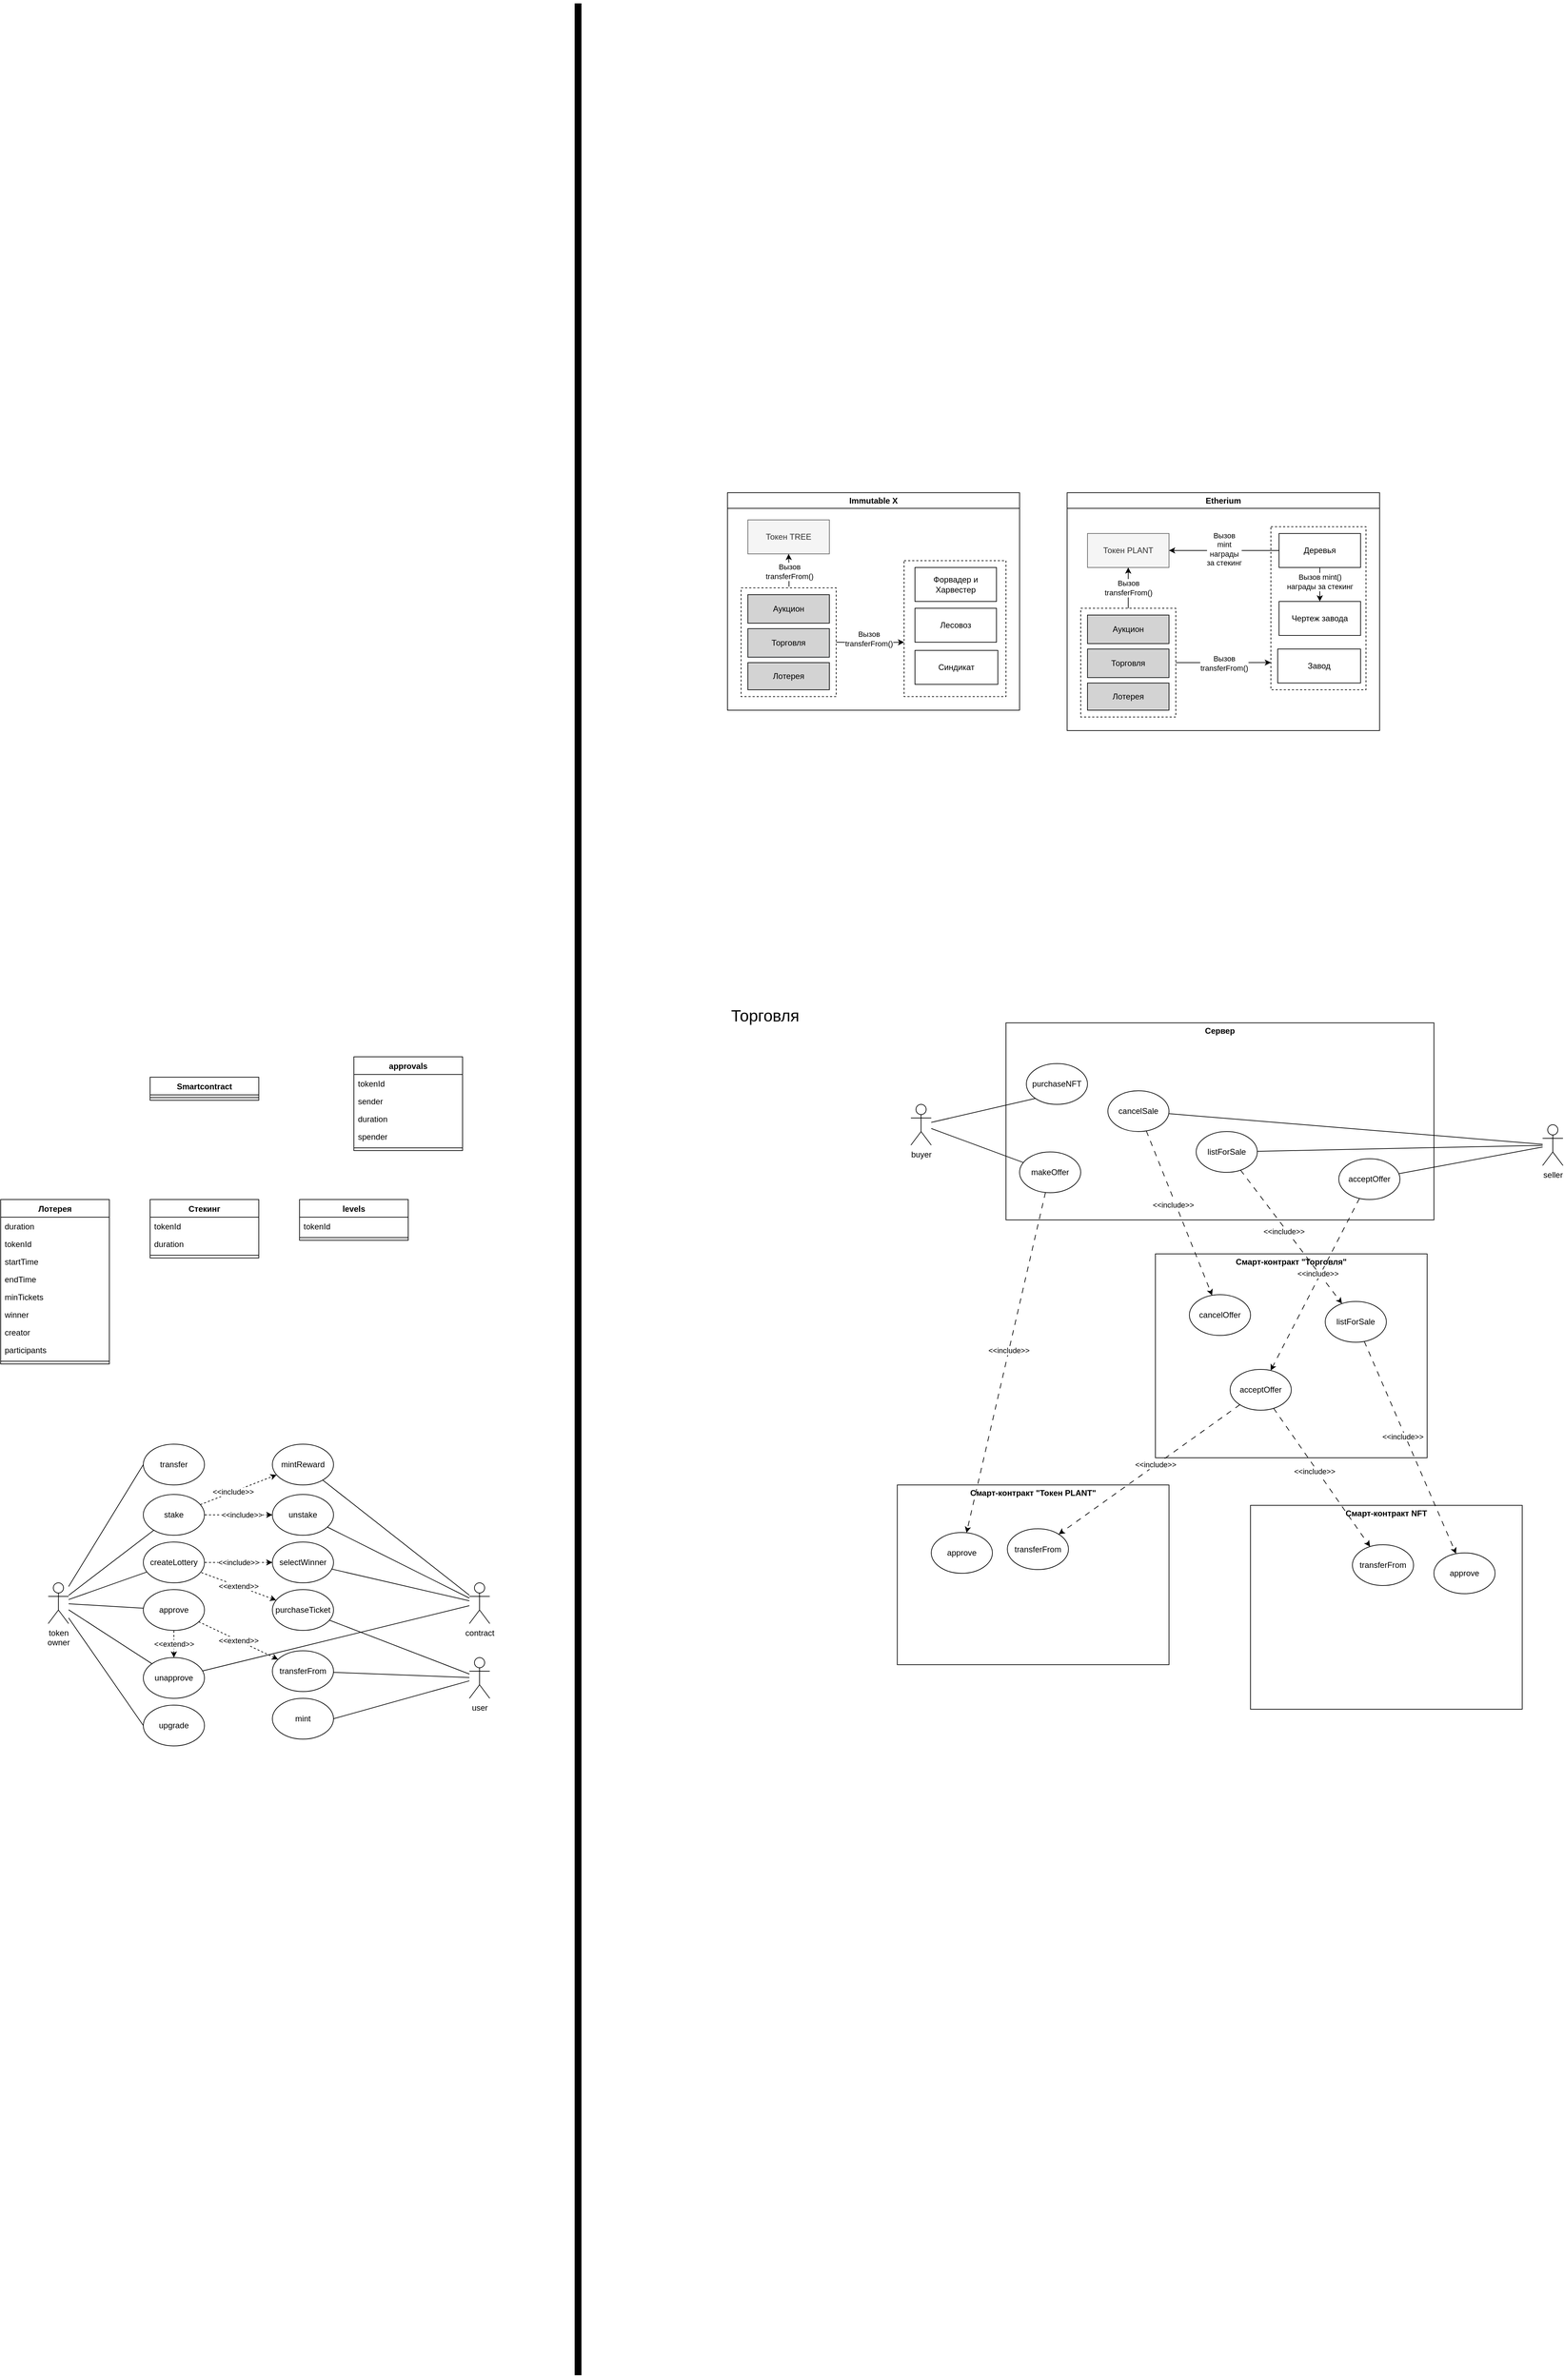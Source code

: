 <mxfile version="21.0.2" type="github">
  <diagram name="Страница 1" id="BOJsoSEfQLmtbxHjsDLz">
    <mxGraphModel dx="2049" dy="1947" grid="1" gridSize="10" guides="1" tooltips="1" connect="1" arrows="1" fold="1" page="0" pageScale="1" pageWidth="1169" pageHeight="827" math="0" shadow="0">
      <root>
        <mxCell id="0" />
        <mxCell id="1" parent="0" />
        <mxCell id="nKu6EM1XER9Ci5rSMsAZ-72" value="Etherium" style="swimlane;whiteSpace=wrap;html=1;" parent="1" vertex="1">
          <mxGeometry x="1720" y="50" width="460" height="350" as="geometry" />
        </mxCell>
        <mxCell id="U-HvtogTb1K9tVLTSSLx-21" value="" style="rounded=0;whiteSpace=wrap;html=1;fillColor=none;dashed=1;" vertex="1" parent="nKu6EM1XER9Ci5rSMsAZ-72">
          <mxGeometry x="20" y="170" width="140" height="160" as="geometry" />
        </mxCell>
        <mxCell id="nKu6EM1XER9Ci5rSMsAZ-283" value="Лотерея" style="rounded=0;whiteSpace=wrap;html=1;fillColor=#d3d3d3;" parent="nKu6EM1XER9Ci5rSMsAZ-72" vertex="1">
          <mxGeometry x="30" y="280" width="120" height="40" as="geometry" />
        </mxCell>
        <mxCell id="nKu6EM1XER9Ci5rSMsAZ-284" value="Аукцион" style="rounded=0;whiteSpace=wrap;html=1;fillColor=#d3d3d3;" parent="nKu6EM1XER9Ci5rSMsAZ-72" vertex="1">
          <mxGeometry x="30" y="180" width="120" height="42" as="geometry" />
        </mxCell>
        <mxCell id="nKu6EM1XER9Ci5rSMsAZ-285" value="Торговля" style="rounded=0;whiteSpace=wrap;html=1;fillColor=#d3d3d3;strokeColor=#030608;" parent="nKu6EM1XER9Ci5rSMsAZ-72" vertex="1">
          <mxGeometry x="30" y="230" width="120" height="42" as="geometry" />
        </mxCell>
        <mxCell id="nKu6EM1XER9Ci5rSMsAZ-290" style="edgeStyle=orthogonalEdgeStyle;rounded=0;orthogonalLoop=1;jettySize=auto;html=1;startArrow=none;startFill=0;endArrow=classic;endFill=1;exitX=0.5;exitY=0;exitDx=0;exitDy=0;" parent="nKu6EM1XER9Ci5rSMsAZ-72" source="U-HvtogTb1K9tVLTSSLx-21" target="nKu6EM1XER9Ci5rSMsAZ-299" edge="1">
          <mxGeometry relative="1" as="geometry">
            <mxPoint x="90" y="260" as="sourcePoint" />
            <mxPoint x="90" y="330" as="targetPoint" />
            <Array as="points" />
          </mxGeometry>
        </mxCell>
        <mxCell id="nKu6EM1XER9Ci5rSMsAZ-293" value="Вызов&lt;br&gt;transferFrom()" style="edgeLabel;html=1;align=center;verticalAlign=middle;resizable=0;points=[];" parent="nKu6EM1XER9Ci5rSMsAZ-290" vertex="1" connectable="0">
          <mxGeometry x="0.236" y="1" relative="1" as="geometry">
            <mxPoint x="1" y="7" as="offset" />
          </mxGeometry>
        </mxCell>
        <mxCell id="nKu6EM1XER9Ci5rSMsAZ-296" value="Деревья" style="rounded=0;whiteSpace=wrap;html=1;" parent="nKu6EM1XER9Ci5rSMsAZ-72" vertex="1">
          <mxGeometry x="312" y="60" width="120" height="50" as="geometry" />
        </mxCell>
        <mxCell id="nKu6EM1XER9Ci5rSMsAZ-299" value="Токен PLANT" style="rounded=0;whiteSpace=wrap;html=1;fillColor=#f5f5f5;fontColor=#333333;strokeColor=#666666;" parent="nKu6EM1XER9Ci5rSMsAZ-72" vertex="1">
          <mxGeometry x="30" y="60" width="120" height="50" as="geometry" />
        </mxCell>
        <mxCell id="nKu6EM1XER9Ci5rSMsAZ-300" style="edgeStyle=orthogonalEdgeStyle;rounded=0;orthogonalLoop=1;jettySize=auto;html=1;" parent="nKu6EM1XER9Ci5rSMsAZ-72" source="nKu6EM1XER9Ci5rSMsAZ-296" target="nKu6EM1XER9Ci5rSMsAZ-299" edge="1">
          <mxGeometry relative="1" as="geometry">
            <Array as="points" />
            <mxPoint x="-100" y="180" as="sourcePoint" />
          </mxGeometry>
        </mxCell>
        <mxCell id="nKu6EM1XER9Ci5rSMsAZ-301" value="Вызов&lt;br&gt;mint&lt;br&gt;награды &lt;br&gt;за стекинг" style="edgeLabel;html=1;align=center;verticalAlign=middle;resizable=0;points=[];" parent="nKu6EM1XER9Ci5rSMsAZ-300" vertex="1" connectable="0">
          <mxGeometry x="-0.15" relative="1" as="geometry">
            <mxPoint x="-12" y="-2" as="offset" />
          </mxGeometry>
        </mxCell>
        <mxCell id="nKu6EM1XER9Ci5rSMsAZ-302" value="Чертеж завода" style="rounded=0;whiteSpace=wrap;html=1;" parent="nKu6EM1XER9Ci5rSMsAZ-72" vertex="1">
          <mxGeometry x="312" y="160" width="120" height="50" as="geometry" />
        </mxCell>
        <mxCell id="nKu6EM1XER9Ci5rSMsAZ-303" value="" style="endArrow=classic;startArrow=none;html=1;rounded=0;startFill=0;" parent="nKu6EM1XER9Ci5rSMsAZ-72" source="nKu6EM1XER9Ci5rSMsAZ-296" target="nKu6EM1XER9Ci5rSMsAZ-302" edge="1">
          <mxGeometry width="50" height="50" relative="1" as="geometry">
            <mxPoint x="-100" y="120" as="sourcePoint" />
            <mxPoint x="30" y="130" as="targetPoint" />
          </mxGeometry>
        </mxCell>
        <mxCell id="nKu6EM1XER9Ci5rSMsAZ-306" value="Вызов mint()&lt;br style=&quot;border-color: var(--border-color);&quot;&gt;награды за стекинг" style="edgeLabel;html=1;align=center;verticalAlign=middle;resizable=0;points=[];" parent="nKu6EM1XER9Ci5rSMsAZ-303" vertex="1" connectable="0">
          <mxGeometry x="-0.34" y="2" relative="1" as="geometry">
            <mxPoint x="-2" y="4" as="offset" />
          </mxGeometry>
        </mxCell>
        <mxCell id="nKu6EM1XER9Ci5rSMsAZ-297" value="Завод" style="rounded=0;whiteSpace=wrap;html=1;" parent="nKu6EM1XER9Ci5rSMsAZ-72" vertex="1">
          <mxGeometry x="310" y="230" width="122" height="50" as="geometry" />
        </mxCell>
        <mxCell id="U-HvtogTb1K9tVLTSSLx-20" value="" style="rounded=0;whiteSpace=wrap;html=1;fillColor=none;dashed=1;" vertex="1" parent="nKu6EM1XER9Ci5rSMsAZ-72">
          <mxGeometry x="300" y="50" width="140" height="240" as="geometry" />
        </mxCell>
        <mxCell id="U-HvtogTb1K9tVLTSSLx-18" style="edgeStyle=orthogonalEdgeStyle;rounded=0;orthogonalLoop=1;jettySize=auto;html=1;entryX=0;entryY=0.833;entryDx=0;entryDy=0;startArrow=none;startFill=0;endArrow=classic;endFill=1;entryPerimeter=0;" edge="1" parent="nKu6EM1XER9Ci5rSMsAZ-72" source="U-HvtogTb1K9tVLTSSLx-21" target="U-HvtogTb1K9tVLTSSLx-20">
          <mxGeometry relative="1" as="geometry">
            <mxPoint x="210" y="310" as="sourcePoint" />
            <mxPoint x="210" y="230" as="targetPoint" />
          </mxGeometry>
        </mxCell>
        <mxCell id="U-HvtogTb1K9tVLTSSLx-19" value="Вызов&lt;br style=&quot;border-color: var(--border-color);&quot;&gt;transferFrom()" style="edgeLabel;html=1;align=center;verticalAlign=middle;resizable=0;points=[];" vertex="1" connectable="0" parent="U-HvtogTb1K9tVLTSSLx-18">
          <mxGeometry x="0.262" relative="1" as="geometry">
            <mxPoint x="-18" y="1" as="offset" />
          </mxGeometry>
        </mxCell>
        <mxCell id="nKu6EM1XER9Ci5rSMsAZ-115" style="rounded=0;orthogonalLoop=1;jettySize=auto;html=1;startArrow=none;startFill=0;endArrow=none;endFill=0;" parent="1" source="nKu6EM1XER9Ci5rSMsAZ-113" target="nKu6EM1XER9Ci5rSMsAZ-114" edge="1">
          <mxGeometry relative="1" as="geometry" />
        </mxCell>
        <mxCell id="nKu6EM1XER9Ci5rSMsAZ-155" style="rounded=0;orthogonalLoop=1;jettySize=auto;html=1;startArrow=none;startFill=0;endArrow=none;endFill=0;" parent="1" source="nKu6EM1XER9Ci5rSMsAZ-113" target="nKu6EM1XER9Ci5rSMsAZ-153" edge="1">
          <mxGeometry relative="1" as="geometry" />
        </mxCell>
        <mxCell id="nKu6EM1XER9Ci5rSMsAZ-188" style="edgeStyle=none;rounded=0;orthogonalLoop=1;jettySize=auto;html=1;entryX=0;entryY=0.5;entryDx=0;entryDy=0;startArrow=none;startFill=0;endArrow=none;endFill=0;" parent="1" source="nKu6EM1XER9Ci5rSMsAZ-113" target="nKu6EM1XER9Ci5rSMsAZ-187" edge="1">
          <mxGeometry relative="1" as="geometry" />
        </mxCell>
        <mxCell id="nKu6EM1XER9Ci5rSMsAZ-190" style="edgeStyle=none;rounded=0;orthogonalLoop=1;jettySize=auto;html=1;startArrow=none;startFill=0;endArrow=none;endFill=0;" parent="1" source="nKu6EM1XER9Ci5rSMsAZ-113" target="nKu6EM1XER9Ci5rSMsAZ-172" edge="1">
          <mxGeometry relative="1" as="geometry">
            <mxPoint x="360" y="1734" as="targetPoint" />
          </mxGeometry>
        </mxCell>
        <mxCell id="nKu6EM1XER9Ci5rSMsAZ-251" style="edgeStyle=none;rounded=0;orthogonalLoop=1;jettySize=auto;html=1;startArrow=none;startFill=0;endArrow=none;endFill=0;" parent="1" source="nKu6EM1XER9Ci5rSMsAZ-113" target="nKu6EM1XER9Ci5rSMsAZ-250" edge="1">
          <mxGeometry relative="1" as="geometry" />
        </mxCell>
        <mxCell id="nKu6EM1XER9Ci5rSMsAZ-113" value="token&lt;br&gt;owner" style="shape=umlActor;verticalLabelPosition=bottom;verticalAlign=top;html=1;outlineConnect=0;" parent="1" vertex="1">
          <mxGeometry x="220" y="1654" width="30" height="60" as="geometry" />
        </mxCell>
        <mxCell id="nKu6EM1XER9Ci5rSMsAZ-114" value="stake" style="ellipse;whiteSpace=wrap;html=1;" parent="1" vertex="1">
          <mxGeometry x="360" y="1524" width="90" height="60" as="geometry" />
        </mxCell>
        <mxCell id="nKu6EM1XER9Ci5rSMsAZ-117" value="Лотерея" style="swimlane;fontStyle=1;align=center;verticalAlign=top;childLayout=stackLayout;horizontal=1;startSize=26;horizontalStack=0;resizeParent=1;resizeParentMax=0;resizeLast=0;collapsible=1;marginBottom=0;" parent="1" vertex="1">
          <mxGeometry x="150" y="1090" width="160" height="242" as="geometry" />
        </mxCell>
        <mxCell id="nKu6EM1XER9Ci5rSMsAZ-122" value="duration" style="text;strokeColor=none;fillColor=none;align=left;verticalAlign=top;spacingLeft=4;spacingRight=4;overflow=hidden;rotatable=0;points=[[0,0.5],[1,0.5]];portConstraint=eastwest;" parent="nKu6EM1XER9Ci5rSMsAZ-117" vertex="1">
          <mxGeometry y="26" width="160" height="26" as="geometry" />
        </mxCell>
        <mxCell id="nKu6EM1XER9Ci5rSMsAZ-135" value="tokenId" style="text;strokeColor=none;fillColor=none;align=left;verticalAlign=top;spacingLeft=4;spacingRight=4;overflow=hidden;rotatable=0;points=[[0,0.5],[1,0.5]];portConstraint=eastwest;" parent="nKu6EM1XER9Ci5rSMsAZ-117" vertex="1">
          <mxGeometry y="52" width="160" height="26" as="geometry" />
        </mxCell>
        <mxCell id="nKu6EM1XER9Ci5rSMsAZ-123" value="startTime" style="text;strokeColor=none;fillColor=none;align=left;verticalAlign=top;spacingLeft=4;spacingRight=4;overflow=hidden;rotatable=0;points=[[0,0.5],[1,0.5]];portConstraint=eastwest;" parent="nKu6EM1XER9Ci5rSMsAZ-117" vertex="1">
          <mxGeometry y="78" width="160" height="26" as="geometry" />
        </mxCell>
        <mxCell id="nKu6EM1XER9Ci5rSMsAZ-118" value="endTime" style="text;strokeColor=none;fillColor=none;align=left;verticalAlign=top;spacingLeft=4;spacingRight=4;overflow=hidden;rotatable=0;points=[[0,0.5],[1,0.5]];portConstraint=eastwest;" parent="nKu6EM1XER9Ci5rSMsAZ-117" vertex="1">
          <mxGeometry y="104" width="160" height="26" as="geometry" />
        </mxCell>
        <mxCell id="nKu6EM1XER9Ci5rSMsAZ-124" value="minTickets" style="text;strokeColor=none;fillColor=none;align=left;verticalAlign=top;spacingLeft=4;spacingRight=4;overflow=hidden;rotatable=0;points=[[0,0.5],[1,0.5]];portConstraint=eastwest;" parent="nKu6EM1XER9Ci5rSMsAZ-117" vertex="1">
          <mxGeometry y="130" width="160" height="26" as="geometry" />
        </mxCell>
        <mxCell id="nKu6EM1XER9Ci5rSMsAZ-134" value="winner" style="text;strokeColor=none;fillColor=none;align=left;verticalAlign=top;spacingLeft=4;spacingRight=4;overflow=hidden;rotatable=0;points=[[0,0.5],[1,0.5]];portConstraint=eastwest;" parent="nKu6EM1XER9Ci5rSMsAZ-117" vertex="1">
          <mxGeometry y="156" width="160" height="26" as="geometry" />
        </mxCell>
        <mxCell id="nKu6EM1XER9Ci5rSMsAZ-121" value="creator" style="text;strokeColor=none;fillColor=none;align=left;verticalAlign=top;spacingLeft=4;spacingRight=4;overflow=hidden;rotatable=0;points=[[0,0.5],[1,0.5]];portConstraint=eastwest;" parent="nKu6EM1XER9Ci5rSMsAZ-117" vertex="1">
          <mxGeometry y="182" width="160" height="26" as="geometry" />
        </mxCell>
        <mxCell id="nKu6EM1XER9Ci5rSMsAZ-136" value="participants" style="text;strokeColor=none;fillColor=none;align=left;verticalAlign=top;spacingLeft=4;spacingRight=4;overflow=hidden;rotatable=0;points=[[0,0.5],[1,0.5]];portConstraint=eastwest;" parent="nKu6EM1XER9Ci5rSMsAZ-117" vertex="1">
          <mxGeometry y="208" width="160" height="26" as="geometry" />
        </mxCell>
        <mxCell id="nKu6EM1XER9Ci5rSMsAZ-119" value="" style="line;strokeWidth=1;fillColor=none;align=left;verticalAlign=middle;spacingTop=-1;spacingLeft=3;spacingRight=3;rotatable=0;labelPosition=right;points=[];portConstraint=eastwest;strokeColor=inherit;" parent="nKu6EM1XER9Ci5rSMsAZ-117" vertex="1">
          <mxGeometry y="234" width="160" height="8" as="geometry" />
        </mxCell>
        <mxCell id="nKu6EM1XER9Ci5rSMsAZ-137" value="levels" style="swimlane;fontStyle=1;align=center;verticalAlign=top;childLayout=stackLayout;horizontal=1;startSize=26;horizontalStack=0;resizeParent=1;resizeParentMax=0;resizeLast=0;collapsible=1;marginBottom=0;" parent="1" vertex="1">
          <mxGeometry x="590" y="1090" width="160" height="60" as="geometry" />
        </mxCell>
        <mxCell id="nKu6EM1XER9Ci5rSMsAZ-243" value="tokenId" style="text;strokeColor=none;fillColor=none;align=left;verticalAlign=top;spacingLeft=4;spacingRight=4;overflow=hidden;rotatable=0;points=[[0,0.5],[1,0.5]];portConstraint=eastwest;" parent="nKu6EM1XER9Ci5rSMsAZ-137" vertex="1">
          <mxGeometry y="26" width="160" height="26" as="geometry" />
        </mxCell>
        <mxCell id="nKu6EM1XER9Ci5rSMsAZ-146" value="" style="line;strokeWidth=1;fillColor=none;align=left;verticalAlign=middle;spacingTop=-1;spacingLeft=3;spacingRight=3;rotatable=0;labelPosition=right;points=[];portConstraint=eastwest;strokeColor=inherit;" parent="nKu6EM1XER9Ci5rSMsAZ-137" vertex="1">
          <mxGeometry y="52" width="160" height="8" as="geometry" />
        </mxCell>
        <mxCell id="nKu6EM1XER9Ci5rSMsAZ-149" value="unstake" style="ellipse;whiteSpace=wrap;html=1;" parent="1" vertex="1">
          <mxGeometry x="550" y="1524" width="90" height="60" as="geometry" />
        </mxCell>
        <mxCell id="nKu6EM1XER9Ci5rSMsAZ-150" value="mintReward" style="ellipse;whiteSpace=wrap;html=1;" parent="1" vertex="1">
          <mxGeometry x="550" y="1450" width="90" height="60" as="geometry" />
        </mxCell>
        <mxCell id="nKu6EM1XER9Ci5rSMsAZ-151" value="" style="endArrow=none;dashed=1;html=1;rounded=0;startArrow=classic;startFill=1;" parent="1" source="nKu6EM1XER9Ci5rSMsAZ-149" target="nKu6EM1XER9Ci5rSMsAZ-114" edge="1">
          <mxGeometry width="50" height="50" relative="1" as="geometry">
            <mxPoint x="200" y="1584" as="sourcePoint" />
            <mxPoint x="250" y="1534" as="targetPoint" />
          </mxGeometry>
        </mxCell>
        <mxCell id="nKu6EM1XER9Ci5rSMsAZ-177" value="&amp;lt;&amp;lt;include&amp;gt;&amp;gt;" style="edgeLabel;html=1;align=center;verticalAlign=middle;resizable=0;points=[];" parent="nKu6EM1XER9Ci5rSMsAZ-151" vertex="1" connectable="0">
          <mxGeometry x="-0.102" relative="1" as="geometry">
            <mxPoint as="offset" />
          </mxGeometry>
        </mxCell>
        <mxCell id="nKu6EM1XER9Ci5rSMsAZ-152" value="" style="endArrow=classic;dashed=1;html=1;rounded=0;endFill=1;" parent="1" source="nKu6EM1XER9Ci5rSMsAZ-114" target="nKu6EM1XER9Ci5rSMsAZ-150" edge="1">
          <mxGeometry width="50" height="50" relative="1" as="geometry">
            <mxPoint x="467" y="1705" as="sourcePoint" />
            <mxPoint x="443" y="1633" as="targetPoint" />
          </mxGeometry>
        </mxCell>
        <mxCell id="nKu6EM1XER9Ci5rSMsAZ-178" value="&amp;lt;&amp;lt;include&amp;gt;&amp;gt;" style="edgeLabel;html=1;align=center;verticalAlign=middle;resizable=0;points=[];" parent="nKu6EM1XER9Ci5rSMsAZ-152" vertex="1" connectable="0">
          <mxGeometry x="-0.143" y="1" relative="1" as="geometry">
            <mxPoint as="offset" />
          </mxGeometry>
        </mxCell>
        <mxCell id="nKu6EM1XER9Ci5rSMsAZ-153" value="createLottery" style="ellipse;whiteSpace=wrap;html=1;" parent="1" vertex="1">
          <mxGeometry x="360" y="1594" width="90" height="60" as="geometry" />
        </mxCell>
        <mxCell id="nKu6EM1XER9Ci5rSMsAZ-158" value="purchaseTicket" style="ellipse;whiteSpace=wrap;html=1;" parent="1" vertex="1">
          <mxGeometry x="550" y="1664" width="90" height="60" as="geometry" />
        </mxCell>
        <mxCell id="nKu6EM1XER9Ci5rSMsAZ-159" value="selectWinner" style="ellipse;whiteSpace=wrap;html=1;" parent="1" vertex="1">
          <mxGeometry x="550" y="1594" width="90" height="60" as="geometry" />
        </mxCell>
        <mxCell id="nKu6EM1XER9Ci5rSMsAZ-167" style="edgeStyle=none;rounded=0;orthogonalLoop=1;jettySize=auto;html=1;startArrow=none;startFill=0;endArrow=none;endFill=0;" parent="1" source="nKu6EM1XER9Ci5rSMsAZ-164" target="nKu6EM1XER9Ci5rSMsAZ-150" edge="1">
          <mxGeometry relative="1" as="geometry" />
        </mxCell>
        <mxCell id="nKu6EM1XER9Ci5rSMsAZ-168" style="edgeStyle=none;rounded=0;orthogonalLoop=1;jettySize=auto;html=1;startArrow=none;startFill=0;endArrow=none;endFill=0;" parent="1" source="nKu6EM1XER9Ci5rSMsAZ-164" target="nKu6EM1XER9Ci5rSMsAZ-149" edge="1">
          <mxGeometry relative="1" as="geometry" />
        </mxCell>
        <mxCell id="nKu6EM1XER9Ci5rSMsAZ-169" style="edgeStyle=none;rounded=0;orthogonalLoop=1;jettySize=auto;html=1;startArrow=none;startFill=0;endArrow=none;endFill=0;" parent="1" source="nKu6EM1XER9Ci5rSMsAZ-164" target="nKu6EM1XER9Ci5rSMsAZ-159" edge="1">
          <mxGeometry relative="1" as="geometry" />
        </mxCell>
        <mxCell id="nKu6EM1XER9Ci5rSMsAZ-255" style="edgeStyle=none;rounded=0;orthogonalLoop=1;jettySize=auto;html=1;startArrow=none;startFill=0;endArrow=none;endFill=0;" parent="1" source="nKu6EM1XER9Ci5rSMsAZ-164" target="nKu6EM1XER9Ci5rSMsAZ-250" edge="1">
          <mxGeometry relative="1" as="geometry" />
        </mxCell>
        <mxCell id="nKu6EM1XER9Ci5rSMsAZ-164" value="contract" style="shape=umlActor;verticalLabelPosition=bottom;verticalAlign=top;html=1;outlineConnect=0;" parent="1" vertex="1">
          <mxGeometry x="840" y="1654" width="30" height="60" as="geometry" />
        </mxCell>
        <mxCell id="nKu6EM1XER9Ci5rSMsAZ-171" value="&amp;lt;&amp;lt;include&amp;gt;&amp;gt;" style="edgeStyle=none;rounded=0;orthogonalLoop=1;jettySize=auto;html=1;startArrow=classic;startFill=1;endArrow=none;endFill=0;dashed=1;" parent="1" source="nKu6EM1XER9Ci5rSMsAZ-159" target="nKu6EM1XER9Ci5rSMsAZ-153" edge="1">
          <mxGeometry relative="1" as="geometry">
            <mxPoint x="530" y="1691" as="sourcePoint" />
            <mxPoint x="450" y="1687" as="targetPoint" />
          </mxGeometry>
        </mxCell>
        <mxCell id="nKu6EM1XER9Ci5rSMsAZ-172" value="approve" style="ellipse;whiteSpace=wrap;html=1;" parent="1" vertex="1">
          <mxGeometry x="360" y="1664" width="90" height="60" as="geometry" />
        </mxCell>
        <mxCell id="nKu6EM1XER9Ci5rSMsAZ-181" style="edgeStyle=none;rounded=0;orthogonalLoop=1;jettySize=auto;html=1;entryX=0;entryY=0.5;entryDx=0;entryDy=0;startArrow=none;startFill=0;endArrow=none;endFill=0;" parent="1" source="nKu6EM1XER9Ci5rSMsAZ-113" target="nKu6EM1XER9Ci5rSMsAZ-180" edge="1">
          <mxGeometry relative="1" as="geometry" />
        </mxCell>
        <mxCell id="nKu6EM1XER9Ci5rSMsAZ-183" style="edgeStyle=none;rounded=0;orthogonalLoop=1;jettySize=auto;html=1;startArrow=none;startFill=0;endArrow=none;endFill=0;" parent="1" source="nKu6EM1XER9Ci5rSMsAZ-174" target="nKu6EM1XER9Ci5rSMsAZ-179" edge="1">
          <mxGeometry relative="1" as="geometry" />
        </mxCell>
        <mxCell id="nKu6EM1XER9Ci5rSMsAZ-192" style="edgeStyle=none;rounded=0;orthogonalLoop=1;jettySize=auto;html=1;startArrow=none;startFill=0;endArrow=none;endFill=0;" parent="1" source="nKu6EM1XER9Ci5rSMsAZ-174" target="nKu6EM1XER9Ci5rSMsAZ-158" edge="1">
          <mxGeometry relative="1" as="geometry" />
        </mxCell>
        <mxCell id="nKu6EM1XER9Ci5rSMsAZ-194" style="edgeStyle=none;rounded=0;orthogonalLoop=1;jettySize=auto;html=1;entryX=1;entryY=0.5;entryDx=0;entryDy=0;startArrow=none;startFill=0;endArrow=none;endFill=0;" parent="1" source="nKu6EM1XER9Ci5rSMsAZ-174" target="nKu6EM1XER9Ci5rSMsAZ-184" edge="1">
          <mxGeometry relative="1" as="geometry" />
        </mxCell>
        <mxCell id="nKu6EM1XER9Ci5rSMsAZ-174" value="user" style="shape=umlActor;verticalLabelPosition=bottom;verticalAlign=top;html=1;outlineConnect=0;" parent="1" vertex="1">
          <mxGeometry x="840" y="1764" width="30" height="60" as="geometry" />
        </mxCell>
        <mxCell id="nKu6EM1XER9Ci5rSMsAZ-179" value="transferFrom" style="ellipse;whiteSpace=wrap;html=1;" parent="1" vertex="1">
          <mxGeometry x="550" y="1754" width="90" height="60" as="geometry" />
        </mxCell>
        <mxCell id="nKu6EM1XER9Ci5rSMsAZ-180" value="transfer" style="ellipse;whiteSpace=wrap;html=1;" parent="1" vertex="1">
          <mxGeometry x="360" y="1450" width="90" height="60" as="geometry" />
        </mxCell>
        <mxCell id="nKu6EM1XER9Ci5rSMsAZ-184" value="mint" style="ellipse;whiteSpace=wrap;html=1;" parent="1" vertex="1">
          <mxGeometry x="550" y="1824" width="90" height="60" as="geometry" />
        </mxCell>
        <mxCell id="nKu6EM1XER9Ci5rSMsAZ-187" value="upgrade" style="ellipse;whiteSpace=wrap;html=1;" parent="1" vertex="1">
          <mxGeometry x="360" y="1834" width="90" height="60" as="geometry" />
        </mxCell>
        <mxCell id="nKu6EM1XER9Ci5rSMsAZ-198" value="&amp;lt;&amp;lt;extend&amp;gt;&amp;gt;" style="edgeStyle=none;rounded=0;orthogonalLoop=1;jettySize=auto;html=1;startArrow=classic;startFill=1;endArrow=none;endFill=0;dashed=1;" parent="1" source="nKu6EM1XER9Ci5rSMsAZ-158" target="nKu6EM1XER9Ci5rSMsAZ-153" edge="1">
          <mxGeometry relative="1" as="geometry">
            <mxPoint x="560" y="1634" as="sourcePoint" />
            <mxPoint x="460" y="1634" as="targetPoint" />
          </mxGeometry>
        </mxCell>
        <mxCell id="nKu6EM1XER9Ci5rSMsAZ-200" value="&amp;lt;&amp;lt;extend&amp;gt;&amp;gt;" style="edgeStyle=none;rounded=0;orthogonalLoop=1;jettySize=auto;html=1;startArrow=classic;startFill=1;endArrow=none;endFill=0;dashed=1;" parent="1" source="nKu6EM1XER9Ci5rSMsAZ-179" target="nKu6EM1XER9Ci5rSMsAZ-172" edge="1">
          <mxGeometry relative="1" as="geometry">
            <mxPoint x="570" y="1715" as="sourcePoint" />
            <mxPoint x="450" y="1653" as="targetPoint" />
          </mxGeometry>
        </mxCell>
        <mxCell id="nKu6EM1XER9Ci5rSMsAZ-213" value="Стекинг" style="swimlane;fontStyle=1;align=center;verticalAlign=top;childLayout=stackLayout;horizontal=1;startSize=26;horizontalStack=0;resizeParent=1;resizeParentMax=0;resizeLast=0;collapsible=1;marginBottom=0;" parent="1" vertex="1">
          <mxGeometry x="370" y="1090" width="160" height="86" as="geometry" />
        </mxCell>
        <mxCell id="nKu6EM1XER9Ci5rSMsAZ-232" value="tokenId" style="text;strokeColor=none;fillColor=none;align=left;verticalAlign=top;spacingLeft=4;spacingRight=4;overflow=hidden;rotatable=0;points=[[0,0.5],[1,0.5]];portConstraint=eastwest;" parent="nKu6EM1XER9Ci5rSMsAZ-213" vertex="1">
          <mxGeometry y="26" width="160" height="26" as="geometry" />
        </mxCell>
        <mxCell id="nKu6EM1XER9Ci5rSMsAZ-214" value="duration" style="text;strokeColor=none;fillColor=none;align=left;verticalAlign=top;spacingLeft=4;spacingRight=4;overflow=hidden;rotatable=0;points=[[0,0.5],[1,0.5]];portConstraint=eastwest;" parent="nKu6EM1XER9Ci5rSMsAZ-213" vertex="1">
          <mxGeometry y="52" width="160" height="26" as="geometry" />
        </mxCell>
        <mxCell id="nKu6EM1XER9Ci5rSMsAZ-222" value="" style="line;strokeWidth=1;fillColor=none;align=left;verticalAlign=middle;spacingTop=-1;spacingLeft=3;spacingRight=3;rotatable=0;labelPosition=right;points=[];portConstraint=eastwest;strokeColor=inherit;" parent="nKu6EM1XER9Ci5rSMsAZ-213" vertex="1">
          <mxGeometry y="78" width="160" height="8" as="geometry" />
        </mxCell>
        <mxCell id="nKu6EM1XER9Ci5rSMsAZ-229" value="Smartcontract" style="swimlane;fontStyle=1;align=center;verticalAlign=top;childLayout=stackLayout;horizontal=1;startSize=26;horizontalStack=0;resizeParent=1;resizeParentMax=0;resizeLast=0;collapsible=1;marginBottom=0;" parent="1" vertex="1">
          <mxGeometry x="370" y="910" width="160" height="34" as="geometry" />
        </mxCell>
        <mxCell id="nKu6EM1XER9Ci5rSMsAZ-231" value="" style="line;strokeWidth=1;fillColor=none;align=left;verticalAlign=middle;spacingTop=-1;spacingLeft=3;spacingRight=3;rotatable=0;labelPosition=right;points=[];portConstraint=eastwest;strokeColor=inherit;" parent="nKu6EM1XER9Ci5rSMsAZ-229" vertex="1">
          <mxGeometry y="26" width="160" height="8" as="geometry" />
        </mxCell>
        <mxCell id="nKu6EM1XER9Ci5rSMsAZ-236" value="approvals" style="swimlane;fontStyle=1;align=center;verticalAlign=top;childLayout=stackLayout;horizontal=1;startSize=26;horizontalStack=0;resizeParent=1;resizeParentMax=0;resizeLast=0;collapsible=1;marginBottom=0;" parent="1" vertex="1">
          <mxGeometry x="670" y="880" width="160" height="138" as="geometry" />
        </mxCell>
        <mxCell id="nKu6EM1XER9Ci5rSMsAZ-237" value="tokenId" style="text;strokeColor=none;fillColor=none;align=left;verticalAlign=top;spacingLeft=4;spacingRight=4;overflow=hidden;rotatable=0;points=[[0,0.5],[1,0.5]];portConstraint=eastwest;" parent="nKu6EM1XER9Ci5rSMsAZ-236" vertex="1">
          <mxGeometry y="26" width="160" height="26" as="geometry" />
        </mxCell>
        <mxCell id="nKu6EM1XER9Ci5rSMsAZ-241" value="sender" style="text;strokeColor=none;fillColor=none;align=left;verticalAlign=top;spacingLeft=4;spacingRight=4;overflow=hidden;rotatable=0;points=[[0,0.5],[1,0.5]];portConstraint=eastwest;" parent="nKu6EM1XER9Ci5rSMsAZ-236" vertex="1">
          <mxGeometry y="52" width="160" height="26" as="geometry" />
        </mxCell>
        <mxCell id="nKu6EM1XER9Ci5rSMsAZ-242" value="duration" style="text;strokeColor=none;fillColor=none;align=left;verticalAlign=top;spacingLeft=4;spacingRight=4;overflow=hidden;rotatable=0;points=[[0,0.5],[1,0.5]];portConstraint=eastwest;" parent="nKu6EM1XER9Ci5rSMsAZ-236" vertex="1">
          <mxGeometry y="78" width="160" height="26" as="geometry" />
        </mxCell>
        <mxCell id="nKu6EM1XER9Ci5rSMsAZ-238" value="spender" style="text;strokeColor=none;fillColor=none;align=left;verticalAlign=top;spacingLeft=4;spacingRight=4;overflow=hidden;rotatable=0;points=[[0,0.5],[1,0.5]];portConstraint=eastwest;" parent="nKu6EM1XER9Ci5rSMsAZ-236" vertex="1">
          <mxGeometry y="104" width="160" height="26" as="geometry" />
        </mxCell>
        <mxCell id="nKu6EM1XER9Ci5rSMsAZ-239" value="" style="line;strokeWidth=1;fillColor=none;align=left;verticalAlign=middle;spacingTop=-1;spacingLeft=3;spacingRight=3;rotatable=0;labelPosition=right;points=[];portConstraint=eastwest;strokeColor=inherit;" parent="nKu6EM1XER9Ci5rSMsAZ-236" vertex="1">
          <mxGeometry y="130" width="160" height="8" as="geometry" />
        </mxCell>
        <mxCell id="nKu6EM1XER9Ci5rSMsAZ-250" value="unapprove" style="ellipse;whiteSpace=wrap;html=1;" parent="1" vertex="1">
          <mxGeometry x="360" y="1764" width="90" height="60" as="geometry" />
        </mxCell>
        <mxCell id="nKu6EM1XER9Ci5rSMsAZ-254" value="&amp;lt;&amp;lt;extend&amp;gt;&amp;gt;" style="edgeStyle=none;rounded=0;orthogonalLoop=1;jettySize=auto;html=1;startArrow=classic;startFill=1;endArrow=none;endFill=0;dashed=1;" parent="1" source="nKu6EM1XER9Ci5rSMsAZ-250" target="nKu6EM1XER9Ci5rSMsAZ-172" edge="1">
          <mxGeometry relative="1" as="geometry">
            <mxPoint x="570" y="1855" as="sourcePoint" />
            <mxPoint x="450" y="1793" as="targetPoint" />
          </mxGeometry>
        </mxCell>
        <mxCell id="nKu6EM1XER9Ci5rSMsAZ-71" value="Immutable X" style="swimlane;whiteSpace=wrap;html=1;" parent="1" vertex="1">
          <mxGeometry x="1220" y="50" width="430" height="320" as="geometry" />
        </mxCell>
        <mxCell id="U-HvtogTb1K9tVLTSSLx-33" value="" style="rounded=0;whiteSpace=wrap;html=1;fillColor=none;dashed=1;" vertex="1" parent="nKu6EM1XER9Ci5rSMsAZ-71">
          <mxGeometry x="260" y="100" width="150" height="200" as="geometry" />
        </mxCell>
        <mxCell id="U-HvtogTb1K9tVLTSSLx-28" value="Форвадер и Харвестер" style="rounded=0;whiteSpace=wrap;html=1;" vertex="1" parent="nKu6EM1XER9Ci5rSMsAZ-71">
          <mxGeometry x="276" y="110" width="120" height="50" as="geometry" />
        </mxCell>
        <mxCell id="U-HvtogTb1K9tVLTSSLx-38" value="Токен TREE" style="rounded=0;whiteSpace=wrap;html=1;fillColor=#f5f5f5;fontColor=#333333;strokeColor=#666666;" vertex="1" parent="nKu6EM1XER9Ci5rSMsAZ-71">
          <mxGeometry x="30" y="40" width="120" height="50" as="geometry" />
        </mxCell>
        <mxCell id="U-HvtogTb1K9tVLTSSLx-23" value="" style="rounded=0;whiteSpace=wrap;html=1;fillColor=none;dashed=1;" vertex="1" parent="nKu6EM1XER9Ci5rSMsAZ-71">
          <mxGeometry x="20" y="140" width="140" height="160" as="geometry" />
        </mxCell>
        <mxCell id="U-HvtogTb1K9tVLTSSLx-24" value="Лотерея" style="rounded=0;whiteSpace=wrap;html=1;fillColor=#d3d3d3;" vertex="1" parent="nKu6EM1XER9Ci5rSMsAZ-71">
          <mxGeometry x="30" y="250" width="120" height="40" as="geometry" />
        </mxCell>
        <mxCell id="U-HvtogTb1K9tVLTSSLx-25" value="Аукцион" style="rounded=0;whiteSpace=wrap;html=1;fillColor=#d3d3d3;" vertex="1" parent="nKu6EM1XER9Ci5rSMsAZ-71">
          <mxGeometry x="30" y="150" width="120" height="42" as="geometry" />
        </mxCell>
        <mxCell id="U-HvtogTb1K9tVLTSSLx-26" value="Торговля" style="rounded=0;whiteSpace=wrap;html=1;fillColor=#d3d3d3;strokeColor=#030608;" vertex="1" parent="nKu6EM1XER9Ci5rSMsAZ-71">
          <mxGeometry x="30" y="200" width="120" height="42" as="geometry" />
        </mxCell>
        <mxCell id="U-HvtogTb1K9tVLTSSLx-39" value="Лесовоз" style="rounded=0;whiteSpace=wrap;html=1;" vertex="1" parent="nKu6EM1XER9Ci5rSMsAZ-71">
          <mxGeometry x="276" y="170" width="120" height="50" as="geometry" />
        </mxCell>
        <mxCell id="U-HvtogTb1K9tVLTSSLx-40" value="Синдикат" style="rounded=0;whiteSpace=wrap;html=1;" vertex="1" parent="nKu6EM1XER9Ci5rSMsAZ-71">
          <mxGeometry x="276" y="232" width="122" height="50" as="geometry" />
        </mxCell>
        <mxCell id="U-HvtogTb1K9tVLTSSLx-41" style="edgeStyle=orthogonalEdgeStyle;rounded=0;orthogonalLoop=1;jettySize=auto;html=1;startArrow=none;startFill=0;endArrow=classic;endFill=1;exitX=0.504;exitY=-0.011;exitDx=0;exitDy=0;exitPerimeter=0;" edge="1" parent="nKu6EM1XER9Ci5rSMsAZ-71" source="U-HvtogTb1K9tVLTSSLx-23">
          <mxGeometry relative="1" as="geometry">
            <mxPoint x="90" y="130" as="sourcePoint" />
            <mxPoint x="90" y="90" as="targetPoint" />
            <Array as="points" />
          </mxGeometry>
        </mxCell>
        <mxCell id="U-HvtogTb1K9tVLTSSLx-42" value="Вызов&lt;br&gt;transferFrom()" style="edgeLabel;html=1;align=center;verticalAlign=middle;resizable=0;points=[];" vertex="1" connectable="0" parent="U-HvtogTb1K9tVLTSSLx-41">
          <mxGeometry x="0.236" y="1" relative="1" as="geometry">
            <mxPoint x="1" y="7" as="offset" />
          </mxGeometry>
        </mxCell>
        <mxCell id="U-HvtogTb1K9tVLTSSLx-43" style="edgeStyle=orthogonalEdgeStyle;rounded=0;orthogonalLoop=1;jettySize=auto;html=1;startArrow=none;startFill=0;endArrow=classic;endFill=1;entryX=0;entryY=0.6;entryDx=0;entryDy=0;entryPerimeter=0;" edge="1" parent="nKu6EM1XER9Ci5rSMsAZ-71" target="U-HvtogTb1K9tVLTSSLx-33">
          <mxGeometry relative="1" as="geometry">
            <mxPoint x="160" y="220" as="sourcePoint" />
            <mxPoint x="210" y="220" as="targetPoint" />
          </mxGeometry>
        </mxCell>
        <mxCell id="U-HvtogTb1K9tVLTSSLx-44" value="Вызов&lt;br style=&quot;border-color: var(--border-color);&quot;&gt;transferFrom()" style="edgeLabel;html=1;align=center;verticalAlign=middle;resizable=0;points=[];" vertex="1" connectable="0" parent="U-HvtogTb1K9tVLTSSLx-43">
          <mxGeometry x="0.262" relative="1" as="geometry">
            <mxPoint x="-15" y="-5" as="offset" />
          </mxGeometry>
        </mxCell>
        <mxCell id="U-HvtogTb1K9tVLTSSLx-74" value="Торговля" style="text;html=1;align=center;verticalAlign=middle;resizable=0;points=[];autosize=1;strokeColor=none;fillColor=none;fontSize=24;" vertex="1" parent="1">
          <mxGeometry x="1210" y="800" width="130" height="40" as="geometry" />
        </mxCell>
        <mxCell id="U-HvtogTb1K9tVLTSSLx-76" value="Смарт-контракт NFT" style="swimlane;whiteSpace=wrap;html=1;swimlaneLine=0;" vertex="1" parent="1">
          <mxGeometry x="1990" y="1540" width="400" height="300" as="geometry" />
        </mxCell>
        <mxCell id="U-HvtogTb1K9tVLTSSLx-75" value="approve" style="ellipse;whiteSpace=wrap;html=1;" vertex="1" parent="U-HvtogTb1K9tVLTSSLx-76">
          <mxGeometry x="270" y="70" width="90" height="60" as="geometry" />
        </mxCell>
        <mxCell id="U-HvtogTb1K9tVLTSSLx-79" value="transferFrom" style="ellipse;whiteSpace=wrap;html=1;" vertex="1" parent="U-HvtogTb1K9tVLTSSLx-76">
          <mxGeometry x="150" y="58" width="90" height="60" as="geometry" />
        </mxCell>
        <mxCell id="U-HvtogTb1K9tVLTSSLx-77" value="Смарт-контракт &quot;Торговля&quot;" style="swimlane;whiteSpace=wrap;html=1;labelBorderColor=none;swimlaneLine=0;" vertex="1" parent="1">
          <mxGeometry x="1850" y="1170" width="400" height="300" as="geometry" />
        </mxCell>
        <mxCell id="U-HvtogTb1K9tVLTSSLx-73" value="acceptOffer" style="ellipse;whiteSpace=wrap;html=1;" vertex="1" parent="U-HvtogTb1K9tVLTSSLx-77">
          <mxGeometry x="110" y="170" width="90" height="60" as="geometry" />
        </mxCell>
        <mxCell id="U-HvtogTb1K9tVLTSSLx-120" value="cancelOffer" style="ellipse;whiteSpace=wrap;html=1;" vertex="1" parent="U-HvtogTb1K9tVLTSSLx-77">
          <mxGeometry x="50" y="60" width="90" height="60" as="geometry" />
        </mxCell>
        <mxCell id="U-HvtogTb1K9tVLTSSLx-128" value="listForSale" style="ellipse;whiteSpace=wrap;html=1;" vertex="1" parent="U-HvtogTb1K9tVLTSSLx-77">
          <mxGeometry x="250" y="70" width="90" height="60" as="geometry" />
        </mxCell>
        <mxCell id="U-HvtogTb1K9tVLTSSLx-80" value="Смарт-контракт &quot;Токен PLANT&quot;" style="swimlane;whiteSpace=wrap;html=1;swimlaneLine=0;" vertex="1" parent="1">
          <mxGeometry x="1470" y="1510" width="400" height="264.5" as="geometry" />
        </mxCell>
        <mxCell id="U-HvtogTb1K9tVLTSSLx-93" value="approve" style="ellipse;whiteSpace=wrap;html=1;" vertex="1" parent="U-HvtogTb1K9tVLTSSLx-80">
          <mxGeometry x="50" y="70" width="90" height="60" as="geometry" />
        </mxCell>
        <mxCell id="U-HvtogTb1K9tVLTSSLx-94" value="transferFrom" style="ellipse;whiteSpace=wrap;html=1;" vertex="1" parent="U-HvtogTb1K9tVLTSSLx-80">
          <mxGeometry x="162" y="64.5" width="90" height="60" as="geometry" />
        </mxCell>
        <mxCell id="U-HvtogTb1K9tVLTSSLx-83" value="buyer" style="shape=umlActor;verticalLabelPosition=bottom;verticalAlign=top;html=1;outlineConnect=0;" vertex="1" parent="1">
          <mxGeometry x="1490" y="950" width="30" height="60" as="geometry" />
        </mxCell>
        <mxCell id="U-HvtogTb1K9tVLTSSLx-84" value="seller" style="shape=umlActor;verticalLabelPosition=bottom;verticalAlign=top;html=1;outlineConnect=0;" vertex="1" parent="1">
          <mxGeometry x="2420" y="980" width="30" height="60" as="geometry" />
        </mxCell>
        <mxCell id="U-HvtogTb1K9tVLTSSLx-100" style="rounded=0;orthogonalLoop=1;jettySize=auto;html=1;endArrow=classic;endFill=1;dashed=1;dashPattern=8 8;" edge="1" parent="1" source="U-HvtogTb1K9tVLTSSLx-73" target="U-HvtogTb1K9tVLTSSLx-94">
          <mxGeometry relative="1" as="geometry">
            <mxPoint x="1550" y="1440" as="sourcePoint" />
            <mxPoint x="1685" y="1322" as="targetPoint" />
          </mxGeometry>
        </mxCell>
        <mxCell id="U-HvtogTb1K9tVLTSSLx-106" value="&amp;lt;&amp;lt;include&amp;gt;&amp;gt;" style="edgeLabel;html=1;align=center;verticalAlign=middle;resizable=0;points=[];" vertex="1" connectable="0" parent="U-HvtogTb1K9tVLTSSLx-100">
          <mxGeometry x="-0.074" y="-1" relative="1" as="geometry">
            <mxPoint as="offset" />
          </mxGeometry>
        </mxCell>
        <mxCell id="U-HvtogTb1K9tVLTSSLx-102" style="rounded=0;orthogonalLoop=1;jettySize=auto;html=1;endArrow=none;endFill=0;" edge="1" parent="1" source="U-HvtogTb1K9tVLTSSLx-84" target="U-HvtogTb1K9tVLTSSLx-92">
          <mxGeometry relative="1" as="geometry">
            <mxPoint x="2396" y="1470" as="sourcePoint" />
            <mxPoint x="2324" y="1711" as="targetPoint" />
          </mxGeometry>
        </mxCell>
        <mxCell id="U-HvtogTb1K9tVLTSSLx-104" style="rounded=0;orthogonalLoop=1;jettySize=auto;html=1;endArrow=none;endFill=0;" edge="1" parent="1" source="U-HvtogTb1K9tVLTSSLx-84" target="U-HvtogTb1K9tVLTSSLx-115">
          <mxGeometry relative="1" as="geometry">
            <mxPoint x="2390" y="1436" as="sourcePoint" />
            <mxPoint x="1947" y="1330" as="targetPoint" />
          </mxGeometry>
        </mxCell>
        <mxCell id="U-HvtogTb1K9tVLTSSLx-105" style="rounded=0;orthogonalLoop=1;jettySize=auto;html=1;endArrow=classic;endFill=1;dashed=1;dashPattern=8 8;" edge="1" parent="1" source="U-HvtogTb1K9tVLTSSLx-73" target="U-HvtogTb1K9tVLTSSLx-79">
          <mxGeometry relative="1" as="geometry">
            <mxPoint x="1871" y="1438" as="sourcePoint" />
            <mxPoint x="1791" y="1596" as="targetPoint" />
          </mxGeometry>
        </mxCell>
        <mxCell id="U-HvtogTb1K9tVLTSSLx-107" value="&amp;lt;&amp;lt;include&amp;gt;&amp;gt;" style="edgeLabel;html=1;align=center;verticalAlign=middle;resizable=0;points=[];" vertex="1" connectable="0" parent="U-HvtogTb1K9tVLTSSLx-105">
          <mxGeometry x="-0.112" y="-4" relative="1" as="geometry">
            <mxPoint as="offset" />
          </mxGeometry>
        </mxCell>
        <mxCell id="U-HvtogTb1K9tVLTSSLx-109" value="Сервер" style="swimlane;whiteSpace=wrap;html=1;labelBorderColor=none;swimlaneLine=0;" vertex="1" parent="1">
          <mxGeometry x="1630" y="830" width="630" height="290" as="geometry" />
        </mxCell>
        <mxCell id="U-HvtogTb1K9tVLTSSLx-111" value="makeOffer" style="ellipse;whiteSpace=wrap;html=1;" vertex="1" parent="U-HvtogTb1K9tVLTSSLx-109">
          <mxGeometry x="20" y="190" width="90" height="60" as="geometry" />
        </mxCell>
        <mxCell id="U-HvtogTb1K9tVLTSSLx-115" value="acceptOffer" style="ellipse;whiteSpace=wrap;html=1;" vertex="1" parent="U-HvtogTb1K9tVLTSSLx-109">
          <mxGeometry x="490" y="200" width="90" height="60" as="geometry" />
        </mxCell>
        <mxCell id="U-HvtogTb1K9tVLTSSLx-116" value="listForSale" style="ellipse;whiteSpace=wrap;html=1;" vertex="1" parent="U-HvtogTb1K9tVLTSSLx-109">
          <mxGeometry x="280" y="160" width="90" height="60" as="geometry" />
        </mxCell>
        <mxCell id="U-HvtogTb1K9tVLTSSLx-92" value="cancelSale" style="ellipse;whiteSpace=wrap;html=1;" vertex="1" parent="U-HvtogTb1K9tVLTSSLx-109">
          <mxGeometry x="150" y="100" width="90" height="60" as="geometry" />
        </mxCell>
        <mxCell id="U-HvtogTb1K9tVLTSSLx-135" value="purchaseNFT" style="ellipse;whiteSpace=wrap;html=1;" vertex="1" parent="U-HvtogTb1K9tVLTSSLx-109">
          <mxGeometry x="30" y="60" width="90" height="60" as="geometry" />
        </mxCell>
        <mxCell id="U-HvtogTb1K9tVLTSSLx-113" style="rounded=0;orthogonalLoop=1;jettySize=auto;html=1;endArrow=none;endFill=0;" edge="1" parent="1" source="U-HvtogTb1K9tVLTSSLx-111" target="U-HvtogTb1K9tVLTSSLx-83">
          <mxGeometry relative="1" as="geometry">
            <mxPoint x="1644" y="1624" as="sourcePoint" />
            <mxPoint x="1455" y="1388" as="targetPoint" />
          </mxGeometry>
        </mxCell>
        <mxCell id="U-HvtogTb1K9tVLTSSLx-114" value="" style="endArrow=none;html=1;rounded=0;strokeWidth=10;" edge="1" parent="1">
          <mxGeometry width="50" height="50" relative="1" as="geometry">
            <mxPoint x="1000" y="2820" as="sourcePoint" />
            <mxPoint x="1000" y="-670" as="targetPoint" />
          </mxGeometry>
        </mxCell>
        <mxCell id="U-HvtogTb1K9tVLTSSLx-117" style="rounded=0;orthogonalLoop=1;jettySize=auto;html=1;endArrow=none;endFill=0;" edge="1" parent="1" source="U-HvtogTb1K9tVLTSSLx-84" target="U-HvtogTb1K9tVLTSSLx-116">
          <mxGeometry relative="1" as="geometry">
            <mxPoint x="2390" y="1425" as="sourcePoint" />
            <mxPoint x="1970" y="995" as="targetPoint" />
          </mxGeometry>
        </mxCell>
        <mxCell id="U-HvtogTb1K9tVLTSSLx-122" style="rounded=0;orthogonalLoop=1;jettySize=auto;html=1;endArrow=classic;endFill=1;dashed=1;dashPattern=8 8;" edge="1" parent="1" source="U-HvtogTb1K9tVLTSSLx-92" target="U-HvtogTb1K9tVLTSSLx-120">
          <mxGeometry relative="1" as="geometry">
            <mxPoint x="1941" y="1404" as="sourcePoint" />
            <mxPoint x="2169" y="1614" as="targetPoint" />
          </mxGeometry>
        </mxCell>
        <mxCell id="U-HvtogTb1K9tVLTSSLx-123" value="&amp;lt;&amp;lt;include&amp;gt;&amp;gt;" style="edgeLabel;html=1;align=center;verticalAlign=middle;resizable=0;points=[];" vertex="1" connectable="0" parent="U-HvtogTb1K9tVLTSSLx-122">
          <mxGeometry x="-0.112" y="-4" relative="1" as="geometry">
            <mxPoint as="offset" />
          </mxGeometry>
        </mxCell>
        <mxCell id="U-HvtogTb1K9tVLTSSLx-124" style="rounded=0;orthogonalLoop=1;jettySize=auto;html=1;endArrow=classic;endFill=1;dashed=1;dashPattern=8 8;" edge="1" parent="1" source="U-HvtogTb1K9tVLTSSLx-111" target="U-HvtogTb1K9tVLTSSLx-93">
          <mxGeometry relative="1" as="geometry">
            <mxPoint x="2095" y="1403" as="sourcePoint" />
            <mxPoint x="1807" y="1622" as="targetPoint" />
          </mxGeometry>
        </mxCell>
        <mxCell id="U-HvtogTb1K9tVLTSSLx-125" value="&amp;lt;&amp;lt;include&amp;gt;&amp;gt;" style="edgeLabel;html=1;align=center;verticalAlign=middle;resizable=0;points=[];" vertex="1" connectable="0" parent="U-HvtogTb1K9tVLTSSLx-124">
          <mxGeometry x="-0.074" y="-1" relative="1" as="geometry">
            <mxPoint as="offset" />
          </mxGeometry>
        </mxCell>
        <mxCell id="U-HvtogTb1K9tVLTSSLx-126" style="rounded=0;orthogonalLoop=1;jettySize=auto;html=1;endArrow=classic;endFill=1;dashed=1;dashPattern=8 8;" edge="1" parent="1" source="U-HvtogTb1K9tVLTSSLx-116" target="U-HvtogTb1K9tVLTSSLx-128">
          <mxGeometry relative="1" as="geometry">
            <mxPoint x="1849" y="1035" as="sourcePoint" />
            <mxPoint x="2090" y="1260" as="targetPoint" />
          </mxGeometry>
        </mxCell>
        <mxCell id="U-HvtogTb1K9tVLTSSLx-127" value="&amp;lt;&amp;lt;include&amp;gt;&amp;gt;" style="edgeLabel;html=1;align=center;verticalAlign=middle;resizable=0;points=[];" vertex="1" connectable="0" parent="U-HvtogTb1K9tVLTSSLx-126">
          <mxGeometry x="-0.112" y="-4" relative="1" as="geometry">
            <mxPoint as="offset" />
          </mxGeometry>
        </mxCell>
        <mxCell id="U-HvtogTb1K9tVLTSSLx-129" style="rounded=0;orthogonalLoop=1;jettySize=auto;html=1;endArrow=classic;endFill=1;dashed=1;dashPattern=8 8;" edge="1" parent="1" source="U-HvtogTb1K9tVLTSSLx-128" target="U-HvtogTb1K9tVLTSSLx-75">
          <mxGeometry relative="1" as="geometry">
            <mxPoint x="1979" y="1095" as="sourcePoint" />
            <mxPoint x="2131" y="1255" as="targetPoint" />
          </mxGeometry>
        </mxCell>
        <mxCell id="U-HvtogTb1K9tVLTSSLx-130" value="&amp;lt;&amp;lt;include&amp;gt;&amp;gt;" style="edgeLabel;html=1;align=center;verticalAlign=middle;resizable=0;points=[];" vertex="1" connectable="0" parent="U-HvtogTb1K9tVLTSSLx-129">
          <mxGeometry x="-0.112" y="-4" relative="1" as="geometry">
            <mxPoint as="offset" />
          </mxGeometry>
        </mxCell>
        <mxCell id="U-HvtogTb1K9tVLTSSLx-137" style="rounded=0;orthogonalLoop=1;jettySize=auto;html=1;endArrow=none;endFill=0;exitX=0;exitY=1;exitDx=0;exitDy=0;" edge="1" parent="1" source="U-HvtogTb1K9tVLTSSLx-135" target="U-HvtogTb1K9tVLTSSLx-83">
          <mxGeometry relative="1" as="geometry">
            <mxPoint x="1673" y="1081" as="sourcePoint" />
            <mxPoint x="1420" y="1250" as="targetPoint" />
          </mxGeometry>
        </mxCell>
        <mxCell id="U-HvtogTb1K9tVLTSSLx-139" style="rounded=0;orthogonalLoop=1;jettySize=auto;html=1;endArrow=classic;endFill=1;dashed=1;dashPattern=8 8;" edge="1" parent="1" source="U-HvtogTb1K9tVLTSSLx-115" target="U-HvtogTb1K9tVLTSSLx-73">
          <mxGeometry relative="1" as="geometry">
            <mxPoint x="1985" y="1057" as="sourcePoint" />
            <mxPoint x="2460" y="1280" as="targetPoint" />
          </mxGeometry>
        </mxCell>
        <mxCell id="U-HvtogTb1K9tVLTSSLx-140" value="&amp;lt;&amp;lt;include&amp;gt;&amp;gt;" style="edgeLabel;html=1;align=center;verticalAlign=middle;resizable=0;points=[];" vertex="1" connectable="0" parent="U-HvtogTb1K9tVLTSSLx-139">
          <mxGeometry x="-0.112" y="-4" relative="1" as="geometry">
            <mxPoint as="offset" />
          </mxGeometry>
        </mxCell>
      </root>
    </mxGraphModel>
  </diagram>
</mxfile>
